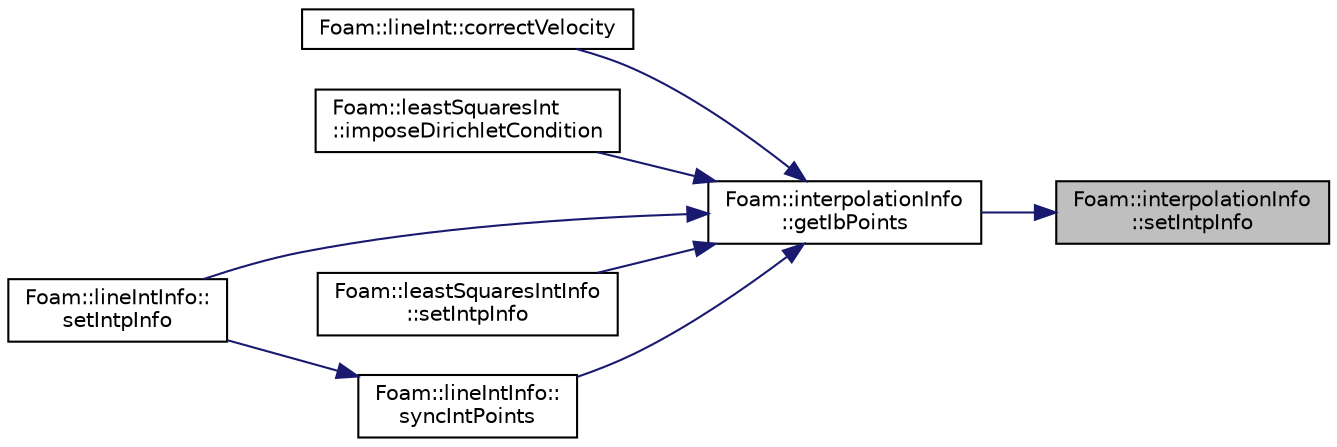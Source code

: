 digraph "Foam::interpolationInfo::setIntpInfo"
{
 // LATEX_PDF_SIZE
  edge [fontname="Helvetica",fontsize="10",labelfontname="Helvetica",labelfontsize="10"];
  node [fontname="Helvetica",fontsize="10",shape=record];
  rankdir="RL";
  Node1 [label="Foam::interpolationInfo\l::setIntpInfo",height=0.2,width=0.4,color="black", fillcolor="grey75", style="filled", fontcolor="black",tooltip=" "];
  Node1 -> Node2 [dir="back",color="midnightblue",fontsize="10",style="solid"];
  Node2 [label="Foam::interpolationInfo\l::getIbPoints",height=0.2,width=0.4,color="black", fillcolor="white", style="filled",URL="$classFoam_1_1interpolationInfo.html#ab5d3fce754b0071e3e837a5e473c33fa",tooltip=" "];
  Node2 -> Node3 [dir="back",color="midnightblue",fontsize="10",style="solid"];
  Node3 [label="Foam::lineInt::correctVelocity",height=0.2,width=0.4,color="black", fillcolor="white", style="filled",URL="$classFoam_1_1lineInt.html#afbfb1d74eb98279128a2e136c552b840",tooltip=" "];
  Node2 -> Node4 [dir="back",color="midnightblue",fontsize="10",style="solid"];
  Node4 [label="Foam::leastSquaresInt\l::imposeDirichletCondition",height=0.2,width=0.4,color="black", fillcolor="white", style="filled",URL="$classFoam_1_1leastSquaresInt.html#a35d025f1895464d452dc4982fac4971f",tooltip=" "];
  Node2 -> Node5 [dir="back",color="midnightblue",fontsize="10",style="solid"];
  Node5 [label="Foam::lineIntInfo::\lsetIntpInfo",height=0.2,width=0.4,color="black", fillcolor="white", style="filled",URL="$classFoam_1_1lineIntInfo.html#a64df514eb61f65de409b7727463831e6",tooltip=" "];
  Node2 -> Node6 [dir="back",color="midnightblue",fontsize="10",style="solid"];
  Node6 [label="Foam::leastSquaresIntInfo\l::setIntpInfo",height=0.2,width=0.4,color="black", fillcolor="white", style="filled",URL="$classFoam_1_1leastSquaresIntInfo.html#a6dfafd16d2faf85aac335a80f376d914",tooltip=" "];
  Node2 -> Node7 [dir="back",color="midnightblue",fontsize="10",style="solid"];
  Node7 [label="Foam::lineIntInfo::\lsyncIntPoints",height=0.2,width=0.4,color="black", fillcolor="white", style="filled",URL="$classFoam_1_1lineIntInfo.html#a1e3c0f29b900168c9fd4f4cb8cb53ffa",tooltip=" "];
  Node7 -> Node5 [dir="back",color="midnightblue",fontsize="10",style="solid"];
}
